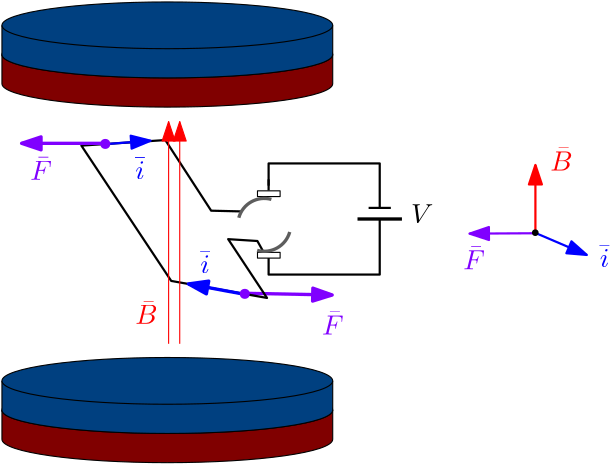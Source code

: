 <?xml version="1.0"?>
<!DOCTYPE ipe SYSTEM "ipe.dtd">
<ipe version="70218" creator="Ipe 7.2.28">
<info created="D:20241104144856" modified="D:20241110120933"/>
<ipestyle name="basic">
<symbol name="arrow/arc(spx)">
<path stroke="sym-stroke" fill="sym-stroke" pen="sym-pen">
0 0 m
-1 0.333 l
-1 -0.333 l
h
</path>
</symbol>
<symbol name="arrow/farc(spx)">
<path stroke="sym-stroke" fill="white" pen="sym-pen">
0 0 m
-1 0.333 l
-1 -0.333 l
h
</path>
</symbol>
<symbol name="arrow/ptarc(spx)">
<path stroke="sym-stroke" fill="sym-stroke" pen="sym-pen">
0 0 m
-1 0.333 l
-0.8 0 l
-1 -0.333 l
h
</path>
</symbol>
<symbol name="arrow/fptarc(spx)">
<path stroke="sym-stroke" fill="white" pen="sym-pen">
0 0 m
-1 0.333 l
-0.8 0 l
-1 -0.333 l
h
</path>
</symbol>
<symbol name="mark/circle(sx)" transformations="translations">
<path fill="sym-stroke">
0.6 0 0 0.6 0 0 e
0.4 0 0 0.4 0 0 e
</path>
</symbol>
<symbol name="mark/disk(sx)" transformations="translations">
<path fill="sym-stroke">
0.6 0 0 0.6 0 0 e
</path>
</symbol>
<symbol name="mark/fdisk(sfx)" transformations="translations">
<group>
<path fill="sym-fill">
0.5 0 0 0.5 0 0 e
</path>
<path fill="sym-stroke" fillrule="eofill">
0.6 0 0 0.6 0 0 e
0.4 0 0 0.4 0 0 e
</path>
</group>
</symbol>
<symbol name="mark/box(sx)" transformations="translations">
<path fill="sym-stroke" fillrule="eofill">
-0.6 -0.6 m
0.6 -0.6 l
0.6 0.6 l
-0.6 0.6 l
h
-0.4 -0.4 m
0.4 -0.4 l
0.4 0.4 l
-0.4 0.4 l
h
</path>
</symbol>
<symbol name="mark/square(sx)" transformations="translations">
<path fill="sym-stroke">
-0.6 -0.6 m
0.6 -0.6 l
0.6 0.6 l
-0.6 0.6 l
h
</path>
</symbol>
<symbol name="mark/fsquare(sfx)" transformations="translations">
<group>
<path fill="sym-fill">
-0.5 -0.5 m
0.5 -0.5 l
0.5 0.5 l
-0.5 0.5 l
h
</path>
<path fill="sym-stroke" fillrule="eofill">
-0.6 -0.6 m
0.6 -0.6 l
0.6 0.6 l
-0.6 0.6 l
h
-0.4 -0.4 m
0.4 -0.4 l
0.4 0.4 l
-0.4 0.4 l
h
</path>
</group>
</symbol>
<symbol name="mark/cross(sx)" transformations="translations">
<group>
<path fill="sym-stroke">
-0.43 -0.57 m
0.57 0.43 l
0.43 0.57 l
-0.57 -0.43 l
h
</path>
<path fill="sym-stroke">
-0.43 0.57 m
0.57 -0.43 l
0.43 -0.57 l
-0.57 0.43 l
h
</path>
</group>
</symbol>
<symbol name="arrow/fnormal(spx)">
<path stroke="sym-stroke" fill="white" pen="sym-pen">
0 0 m
-1 0.333 l
-1 -0.333 l
h
</path>
</symbol>
<symbol name="arrow/pointed(spx)">
<path stroke="sym-stroke" fill="sym-stroke" pen="sym-pen">
0 0 m
-1 0.333 l
-0.8 0 l
-1 -0.333 l
h
</path>
</symbol>
<symbol name="arrow/fpointed(spx)">
<path stroke="sym-stroke" fill="white" pen="sym-pen">
0 0 m
-1 0.333 l
-0.8 0 l
-1 -0.333 l
h
</path>
</symbol>
<symbol name="arrow/linear(spx)">
<path stroke="sym-stroke" pen="sym-pen">
-1 0.333 m
0 0 l
-1 -0.333 l
</path>
</symbol>
<symbol name="arrow/fdouble(spx)">
<path stroke="sym-stroke" fill="white" pen="sym-pen">
0 0 m
-1 0.333 l
-1 -0.333 l
h
-1 0 m
-2 0.333 l
-2 -0.333 l
h
</path>
</symbol>
<symbol name="arrow/double(spx)">
<path stroke="sym-stroke" fill="sym-stroke" pen="sym-pen">
0 0 m
-1 0.333 l
-1 -0.333 l
h
-1 0 m
-2 0.333 l
-2 -0.333 l
h
</path>
</symbol>
<symbol name="arrow/mid-normal(spx)">
<path stroke="sym-stroke" fill="sym-stroke" pen="sym-pen">
0.5 0 m
-0.5 0.333 l
-0.5 -0.333 l
h
</path>
</symbol>
<symbol name="arrow/mid-fnormal(spx)">
<path stroke="sym-stroke" fill="white" pen="sym-pen">
0.5 0 m
-0.5 0.333 l
-0.5 -0.333 l
h
</path>
</symbol>
<symbol name="arrow/mid-pointed(spx)">
<path stroke="sym-stroke" fill="sym-stroke" pen="sym-pen">
0.5 0 m
-0.5 0.333 l
-0.3 0 l
-0.5 -0.333 l
h
</path>
</symbol>
<symbol name="arrow/mid-fpointed(spx)">
<path stroke="sym-stroke" fill="white" pen="sym-pen">
0.5 0 m
-0.5 0.333 l
-0.3 0 l
-0.5 -0.333 l
h
</path>
</symbol>
<symbol name="arrow/mid-double(spx)">
<path stroke="sym-stroke" fill="sym-stroke" pen="sym-pen">
1 0 m
0 0.333 l
0 -0.333 l
h
0 0 m
-1 0.333 l
-1 -0.333 l
h
</path>
</symbol>
<symbol name="arrow/mid-fdouble(spx)">
<path stroke="sym-stroke" fill="white" pen="sym-pen">
1 0 m
0 0.333 l
0 -0.333 l
h
0 0 m
-1 0.333 l
-1 -0.333 l
h
</path>
</symbol>
<anglesize name="22.5 deg" value="22.5"/>
<anglesize name="30 deg" value="30"/>
<anglesize name="45 deg" value="45"/>
<anglesize name="60 deg" value="60"/>
<anglesize name="90 deg" value="90"/>
<arrowsize name="large" value="10"/>
<arrowsize name="small" value="5"/>
<arrowsize name="tiny" value="3"/>
<color name="blue" value="0 0 1"/>
<color name="brown" value="0.647 0.165 0.165"/>
<color name="darkblue" value="0 0 0.545"/>
<color name="darkcyan" value="0 0.545 0.545"/>
<color name="darkgray" value="0.663"/>
<color name="darkgreen" value="0 0.392 0"/>
<color name="darkmagenta" value="0.545 0 0.545"/>
<color name="darkorange" value="1 0.549 0"/>
<color name="darkred" value="0.545 0 0"/>
<color name="gold" value="1 0.843 0"/>
<color name="gray" value="0.745"/>
<color name="green" value="0 1 0"/>
<color name="lightblue" value="0.678 0.847 0.902"/>
<color name="lightcyan" value="0.878 1 1"/>
<color name="lightgray" value="0.827"/>
<color name="lightgreen" value="0.565 0.933 0.565"/>
<color name="lightyellow" value="1 1 0.878"/>
<color name="navy" value="0 0 0.502"/>
<color name="orange" value="1 0.647 0"/>
<color name="pink" value="1 0.753 0.796"/>
<color name="purple" value="0.627 0.125 0.941"/>
<color name="red" value="1 0 0"/>
<color name="seagreen" value="0.18 0.545 0.341"/>
<color name="turquoise" value="0.251 0.878 0.816"/>
<color name="violet" value="0.933 0.51 0.933"/>
<color name="yellow" value="1 1 0"/>
<dashstyle name="dash dot dotted" value="[4 2 1 2 1 2] 0"/>
<dashstyle name="dash dotted" value="[4 2 1 2] 0"/>
<dashstyle name="dashed" value="[4] 0"/>
<dashstyle name="dotted" value="[1 3] 0"/>
<gridsize name="10 pts (~3.5 mm)" value="10"/>
<gridsize name="14 pts (~5 mm)" value="14"/>
<gridsize name="16 pts (~6 mm)" value="16"/>
<gridsize name="20 pts (~7 mm)" value="20"/>
<gridsize name="28 pts (~10 mm)" value="28"/>
<gridsize name="32 pts (~12 mm)" value="32"/>
<gridsize name="4 pts" value="4"/>
<gridsize name="56 pts (~20 mm)" value="56"/>
<gridsize name="8 pts (~3 mm)" value="8"/>
<opacity name="10%" value="0.1"/>
<opacity name="30%" value="0.3"/>
<opacity name="50%" value="0.5"/>
<opacity name="75%" value="0.75"/>
<pen name="fat" value="1.2"/>
<pen name="heavier" value="0.8"/>
<pen name="ultrafat" value="2"/>
<symbolsize name="large" value="5"/>
<symbolsize name="small" value="2"/>
<symbolsize name="tiny" value="1.1"/>
<textsize name="Huge" value="\Huge"/>
<textsize name="LARGE" value="\LARGE"/>
<textsize name="Large" value="\Large"/>
<textsize name="footnote" value="\footnotesize"/>
<textsize name="huge" value="\huge"/>
<textsize name="large" value="\large"/>
<textsize name="script" value="\scriptsize"/>
<textsize name="small" value="\small"/>
<textsize name="tiny" value="\tiny"/>
<textstyle name="center" begin="\begin{center}" end="\end{center}"/>
<textstyle name="item" begin="\begin{itemize}\item{}" end="\end{itemize}"/>
<textstyle name="itemize" begin="\begin{itemize}" end="\end{itemize}"/>
<tiling name="falling" angle="-60" step="4" width="1"/>
<tiling name="rising" angle="30" step="4" width="1"/>
</ipestyle>
<page>
<layer name="alpha"/>
<view layers="alpha" active="alpha"/>
<path layer="alpha" stroke="0.502 0 1" pen="fat" arrow="normal/normal">
311.323 686.186 m
342.881 685.571 l
</path>
<path stroke="0" pen="heavier" opacity="30%" stroke-opacity="opaque">
317.952 701.41 m
315.955 705.004 l
305.439 705.67 l
319.416 684.505 l
284.94 690.628 l
252.594 739.347 l
282.81 741.343 l
299.316 715.919 l
310.364 715.653 l
</path>
<path matrix="1 0 0 1 0 0.922143" stroke="0" pen="fat" opacity="30%" stroke-opacity="opaque">
352 712 m
368 712 l
</path>
<path matrix="1 0 0 1 0 0.922143" stroke="0" pen="heavier" opacity="30%" stroke-opacity="opaque">
356 716 m
364 716 l
</path>
<path matrix="1 0 0 1 0 0.922143" stroke="0" pen="heavier" opacity="30%" stroke-opacity="opaque">
320 700 m
320 692 l
360 692 l
360 700 l
360 708 l
360 712 l
</path>
<path matrix="1 0 0 1 0 0.922143" stroke="0" pen="heavier" opacity="30%" stroke-opacity="opaque">
320 724 m
320 732 l
360 732 l
360 724 l
360 716 l
</path>
<path stroke="0 0 1" pen="fat" arrow="normal/normal">
311.771 685.724 m
291.131 689.549 l
</path>
<text matrix="1 0 0 1 4.71963 -6.49533" transformations="translations" pos="267.277 733.716" stroke="0 0 1" type="label" width="3.432" height="7.938" depth="0" valign="baseline" style="math">\bar i</text>
<text matrix="1 0 0 1 28.1474 -40.3052" transformations="translations" pos="267.277 733.716" stroke="0 0 1" type="label" width="3.432" height="7.938" depth="0" valign="baseline" style="math">\bar i</text>
<use name="mark/disk(sx)" pos="311.426 685.981" size="normal" stroke="0.502 0 1"/>
<path matrix="1 0 0 1 4.48566 0.182123" stroke="0.502 0 1" pen="fat" arrow="normal/normal">
256.507 739.978 m
226.588 739.978 l
</path>
<text matrix="1 0 0 1 71.8982 -62.3337" transformations="translations" pos="267.277 733.716" stroke="0.502 0 1" type="label" width="7.79" height="8.175" depth="0" valign="baseline" style="math">\bar F</text>
<text matrix="1 0 0 1 -33.0437 -6.6176" transformations="translations" pos="267.277 733.716" stroke="0.502 0 1" type="label" width="7.79" height="8.175" depth="0" valign="baseline" style="math">\bar F</text>
<path stroke="1 0 0" fill="0 0 1" arrow="normal/normal">
284 668 m
284 748 l
</path>
<path stroke="1 0 0" fill="0 0 1" arrow="normal/normal">
288 668 m
288 748 l
</path>
<text matrix="1 0 0 1 4.71963 -58.4953" transformations="translations" pos="267.277 733.716" stroke="1 0 0" type="label" width="8.057" height="8.175" depth="0" valign="baseline" style="math">\bar B</text>
<path matrix="1 0 0 1 -0.0657795 -0.109633" stroke="0 0 1" pen="heavier" arrow="normal/normal">
261.113 739.998 m
277.565 741.212 l
</path>
<use matrix="1 0 0 1 4.48609 0.181953" name="mark/disk(sx)" pos="256.712 739.773" size="normal" stroke="0.502 0 1"/>
<text matrix="1 0 0 1 104.004 -22.3486" transformations="translations" pos="267.277 733.716" stroke="0" type="label" width="8.025" height="6.808" depth="0" valign="baseline" style="math">V</text>
<path matrix="1 0 0 1 -1.56 0.6" stroke="0.502 0 1" pen="heavier" arrow="normal/normal">
417.519 707.199 m
393.874 707.059 l
</path>
<text matrix="1 0 0 1 171.918 -38.1051" transformations="translations" pos="267.277 733.716" stroke="0 0 1" type="label" width="3.432" height="7.938" depth="0" valign="baseline" style="math">\bar i</text>
<path matrix="1 0 0 1 -1.56 0.6" stroke="1 0 0" pen="heavier" arrow="normal/normal">
417.607 707.372 m
417.607 731.776 l
</path>
<text matrix="1 0 0 1 154.071 -3.29387" transformations="translations" pos="267.277 733.716" stroke="1 0 0" type="label" width="8.057" height="8.175" depth="0" valign="baseline" style="math">\bar B</text>
<path matrix="1 0 0 1 -1.56 0.6" stroke="0 0 1" pen="heavier" arrow="normal/normal">
417.508 707.349 m
436.111 699.389 l
</path>
<text matrix="1 0 0 1 122.754 -38.8607" transformations="translations" pos="267.277 733.716" stroke="0.502 0 1" type="label" width="7.79" height="8.175" depth="0" valign="baseline" style="math">\bar F</text>
<use name="mark/disk(sx)" pos="416 708" size="small"/>
<path matrix="1.24038 0 0 0.525975 -53.8462 358.013" stroke="0" fill="0.502 0 0">
320 544 m
320 524 l
48 0 0 -16 272 524 224 524 a
224 544 l
</path>
<path matrix="1.24038 0 0 0.175325 -53.8462 543.156" stroke="0" fill="0.502 0 0">
48 0 0 48 272 576 e
</path>
<path matrix="1.24038 0 0 0.525975 -53.8462 368.52" stroke="0" fill="0 0.251 0.502">
320 544 m
320 524 l
48 0 0 -16 272 524 224 524 a
224 544 l
</path>
<path matrix="1.24038 0 0 0.175325 -53.8462 553.663" stroke="0" fill="0 0.251 0.502">
48 0 0 48 272 576 e
</path>
<path matrix="1.24038 0 0 0.525975 -53.8462 486.013" stroke="0" fill="0.502 0 0">
320 544 m
320 524 l
48 0 0 -16 272 524 224 524 a
224 544 l
</path>
<path matrix="1.24038 0 0 0.175325 -53.8462 671.156" stroke="0" fill="0.502 0 0">
48 0 0 48 272 576 e
</path>
<path matrix="1.24038 0 0 0.525975 -53.8462 496.52" stroke="0" fill="0 0.251 0.502">
320 544 m
320 524 l
48 0 0 -16 272 524 224 524 a
224 544 l
</path>
<path matrix="1.24038 0 0 0.175325 -53.8462 681.663" stroke="0" fill="0 0.251 0.502">
48 0 0 48 272 576 e
</path>
<path matrix="1.01839 0 0 0.515136 6.40187 345.986" stroke="0" fill="white">
304 732 m
304 728 l
312 728 l
312 732 l
h
</path>
<path matrix="1.01839 0 0 0.515136 6.40236 323.834" stroke="0" fill="1">
304 732 m
304 728 l
312 728 l
312 732 l
h
</path>
<path matrix="1 0 0 1 0 -0.793251" stroke="0" fill="white" pen="heavier">
320 724 m
320 728 l
</path>
<path matrix="0.732968 0.413052 -0.413052 0.732968 307.938 71.3765" stroke="0.365" pen="fat">
376 664 m
11.3137 0 0 -11.3137 384 656 392 664 a
</path>
<path matrix="0.732968 0.413052 -0.413052 0.732968 307.938 71.3765" stroke="0.365" pen="fat">
392 648 m
11.3137 0 0 -11.3137 384 656 376 648 a
</path>
</page>
</ipe>

